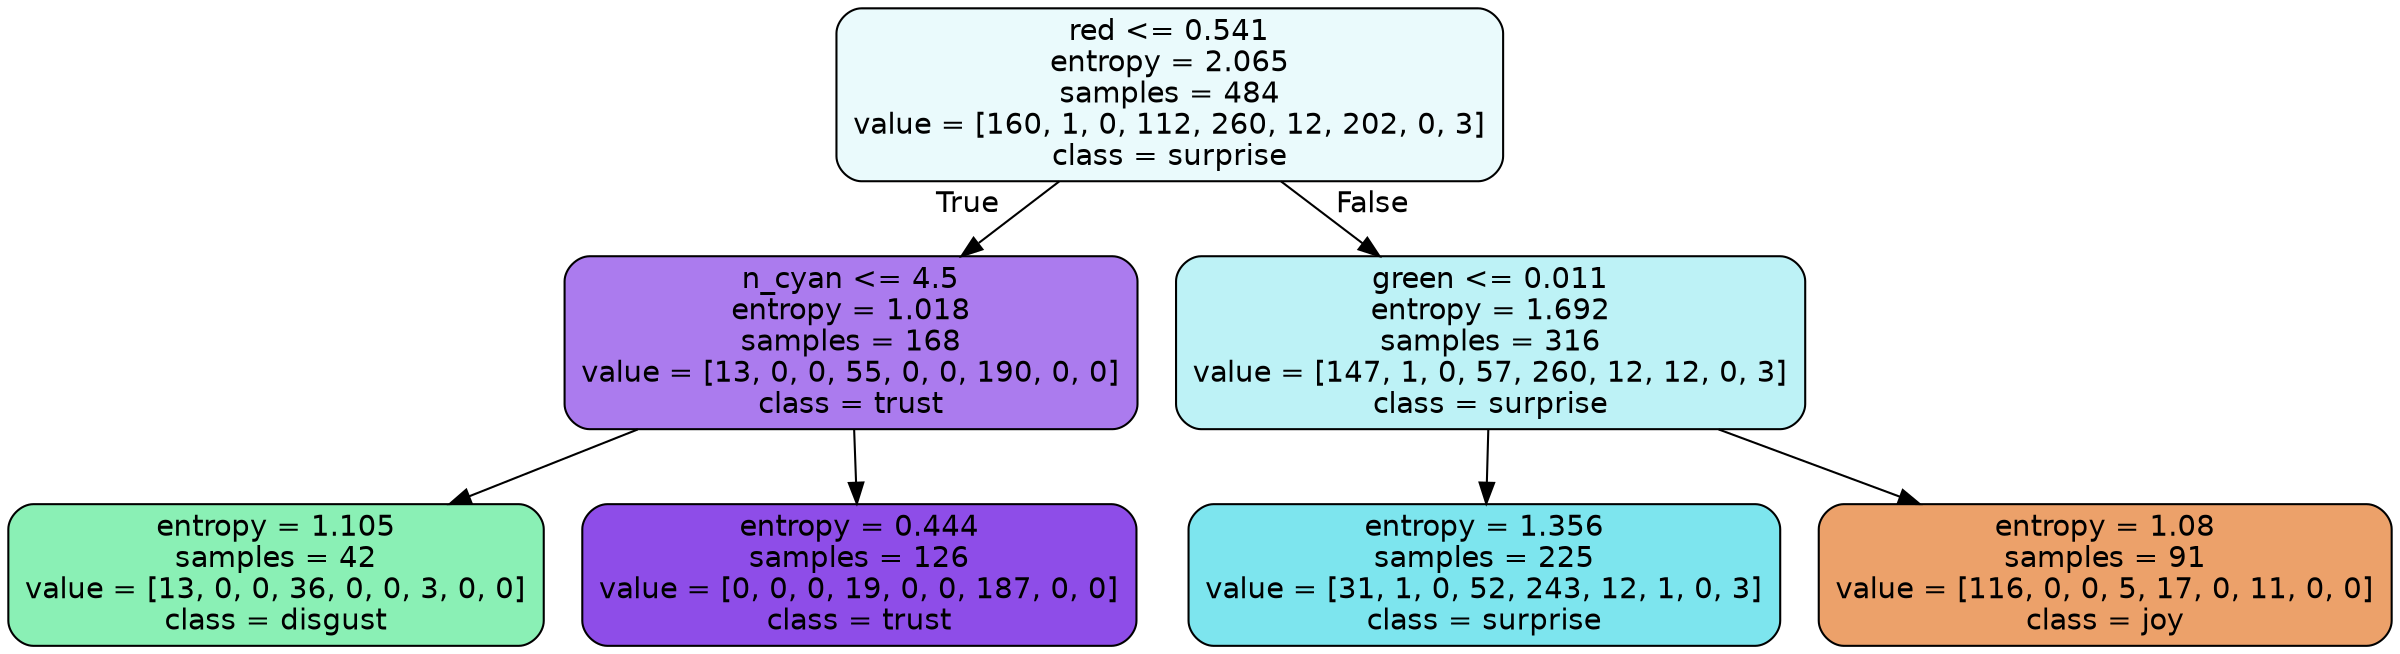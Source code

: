 digraph Tree {
node [shape=box, style="filled, rounded", color="black", fontname=helvetica] ;
edge [fontname=helvetica] ;
0 [label="red <= 0.541\nentropy = 2.065\nsamples = 484\nvalue = [160, 1, 0, 112, 260, 12, 202, 0, 3]\nclass = surprise", fillcolor="#39d7e51b"] ;
1 [label="n_cyan <= 4.5\nentropy = 1.018\nsamples = 168\nvalue = [13, 0, 0, 55, 0, 0, 190, 0, 0]\nclass = trust", fillcolor="#8139e5aa"] ;
0 -> 1 [labeldistance=2.5, labelangle=45, headlabel="True"] ;
2 [label="entropy = 1.105\nsamples = 42\nvalue = [13, 0, 0, 36, 0, 0, 3, 0, 0]\nclass = disgust", fillcolor="#39e58196"] ;
1 -> 2 ;
3 [label="entropy = 0.444\nsamples = 126\nvalue = [0, 0, 0, 19, 0, 0, 187, 0, 0]\nclass = trust", fillcolor="#8139e5e5"] ;
1 -> 3 ;
4 [label="green <= 0.011\nentropy = 1.692\nsamples = 316\nvalue = [147, 1, 0, 57, 260, 12, 12, 0, 3]\nclass = surprise", fillcolor="#39d7e554"] ;
0 -> 4 [labeldistance=2.5, labelangle=-45, headlabel="False"] ;
5 [label="entropy = 1.356\nsamples = 225\nvalue = [31, 1, 0, 52, 243, 12, 1, 0, 3]\nclass = surprise", fillcolor="#39d7e5a7"] ;
4 -> 5 ;
6 [label="entropy = 1.08\nsamples = 91\nvalue = [116, 0, 0, 5, 17, 0, 11, 0, 0]\nclass = joy", fillcolor="#e58139bf"] ;
4 -> 6 ;
}